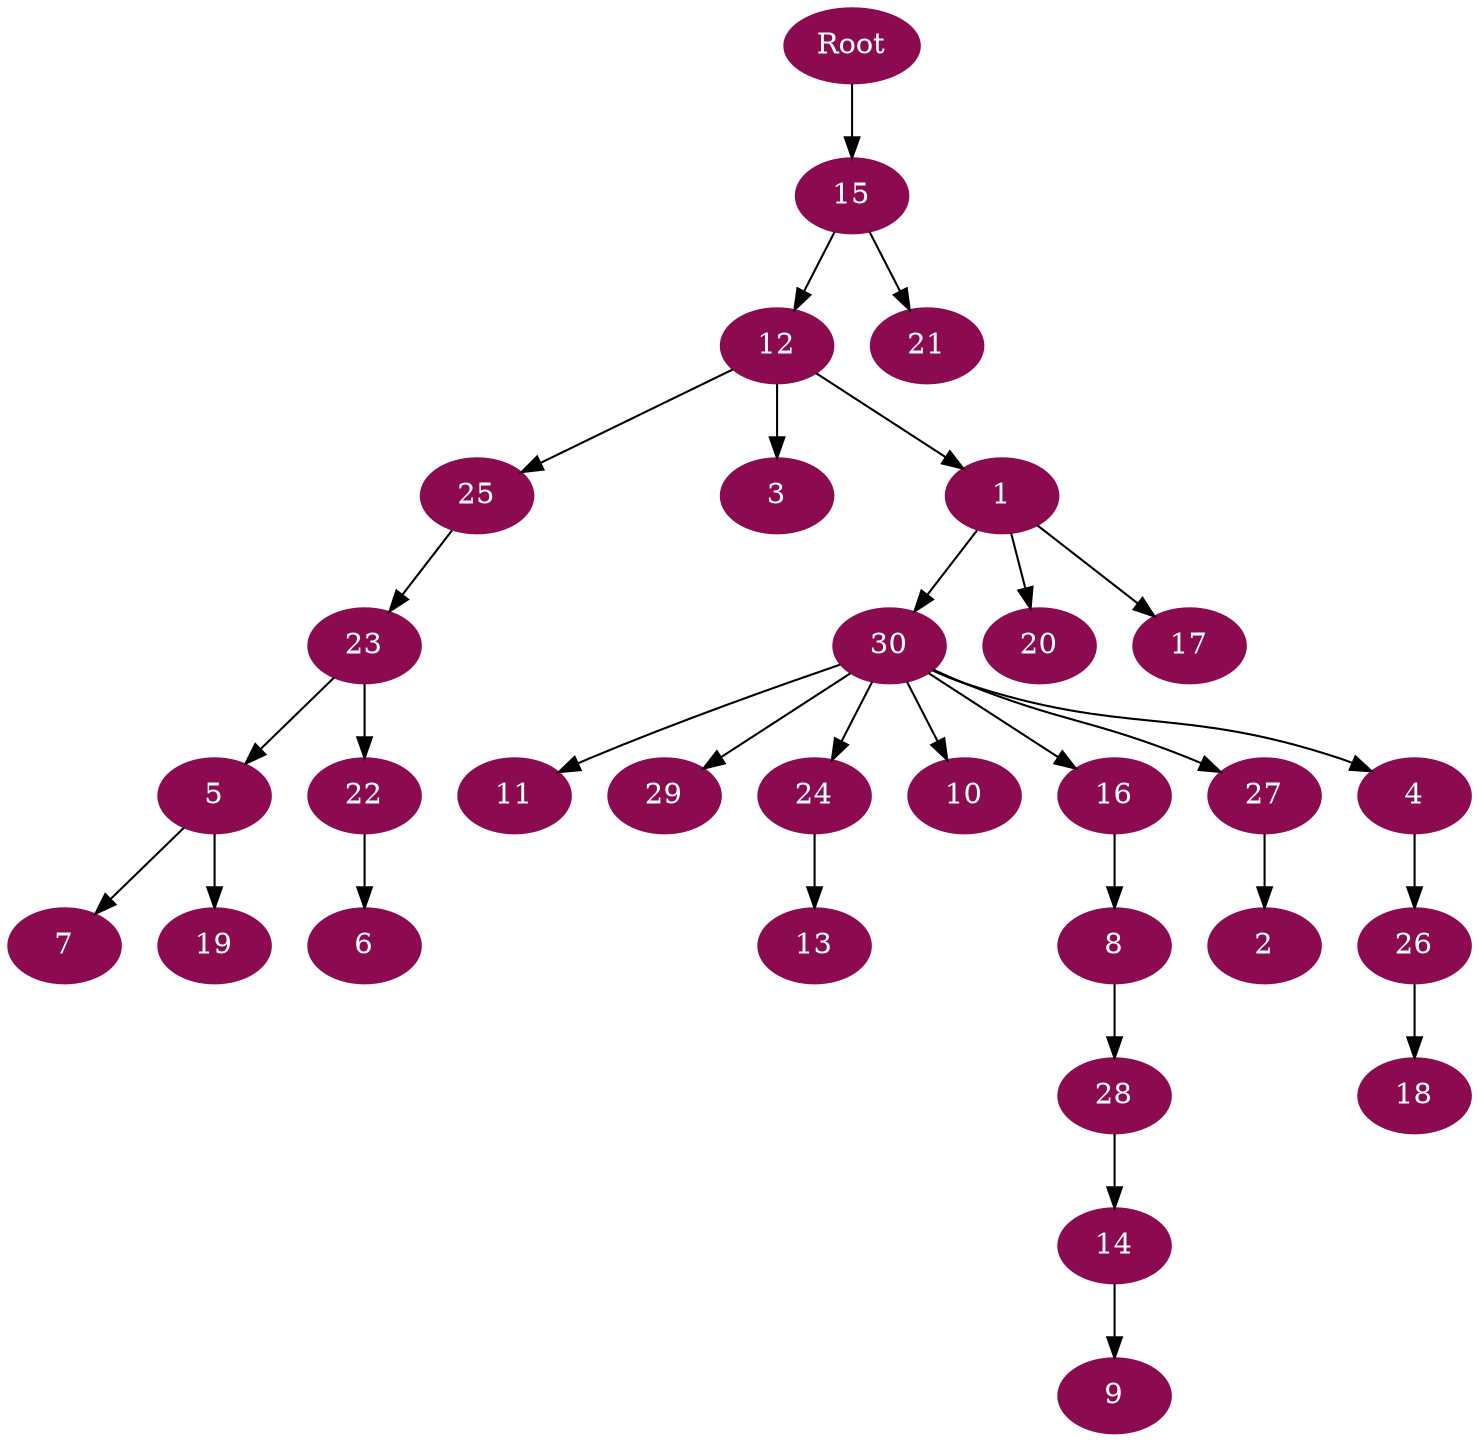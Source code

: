 digraph G {
node [color=deeppink4, style=filled, fontcolor=white];
Root -> 15;
15 -> 12;
12 -> 25;
25 -> 23;
23 -> 5;
5 -> 7;
5 -> 19;
23 -> 22;
22 -> 6;
12 -> 3;
12 -> 1;
1 -> 30;
30 -> 11;
30 -> 29;
30 -> 24;
24 -> 13;
30 -> 10;
30 -> 16;
16 -> 8;
8 -> 28;
28 -> 14;
14 -> 9;
30 -> 27;
27 -> 2;
30 -> 4;
4 -> 26;
26 -> 18;
1 -> 20;
1 -> 17;
15 -> 21;
}
